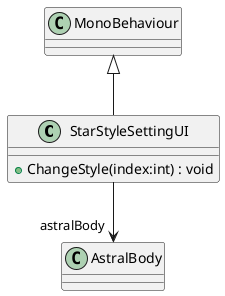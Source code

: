 @startuml
class StarStyleSettingUI {
    + ChangeStyle(index:int) : void
}
MonoBehaviour <|-- StarStyleSettingUI
StarStyleSettingUI --> "astralBody" AstralBody
@enduml
